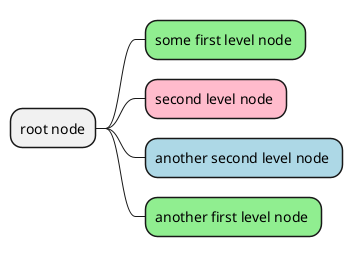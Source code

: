 @startmindmap
<style>
mindmapDiagram {
	.green {
		BackgroundColor lightgreen
	}
	.rose {
		BackgroundColor #FFBBCC
	}
	.your_style_name {
		BackgroundColor lightblue
	}
}
</style>
* root node
 * some first level node <<green>>
	* second level node <<rose>>
	* another second level node <<your_style_name>>
 * another first level node <<green>>
@endmindmap
